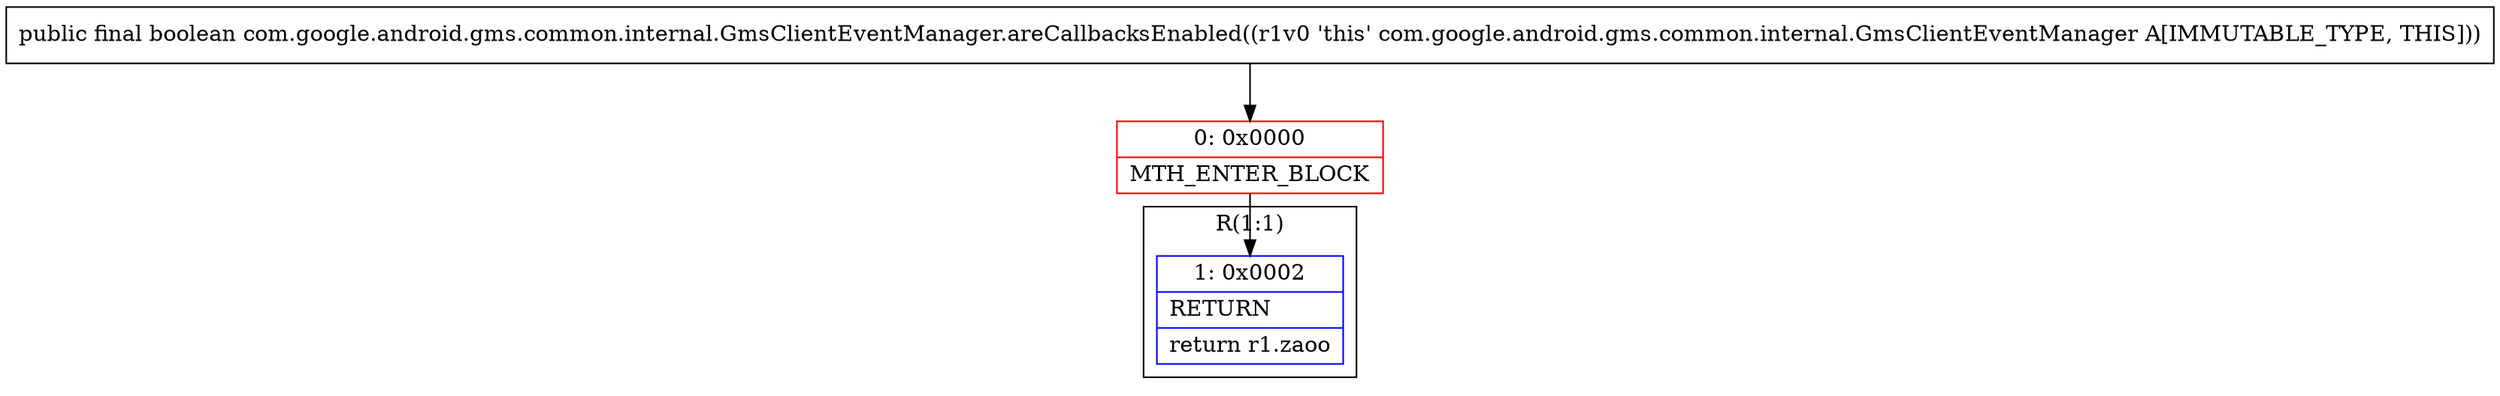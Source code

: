 digraph "CFG forcom.google.android.gms.common.internal.GmsClientEventManager.areCallbacksEnabled()Z" {
subgraph cluster_Region_1703007179 {
label = "R(1:1)";
node [shape=record,color=blue];
Node_1 [shape=record,label="{1\:\ 0x0002|RETURN\l|return r1.zaoo\l}"];
}
Node_0 [shape=record,color=red,label="{0\:\ 0x0000|MTH_ENTER_BLOCK\l}"];
MethodNode[shape=record,label="{public final boolean com.google.android.gms.common.internal.GmsClientEventManager.areCallbacksEnabled((r1v0 'this' com.google.android.gms.common.internal.GmsClientEventManager A[IMMUTABLE_TYPE, THIS])) }"];
MethodNode -> Node_0;
Node_0 -> Node_1;
}

